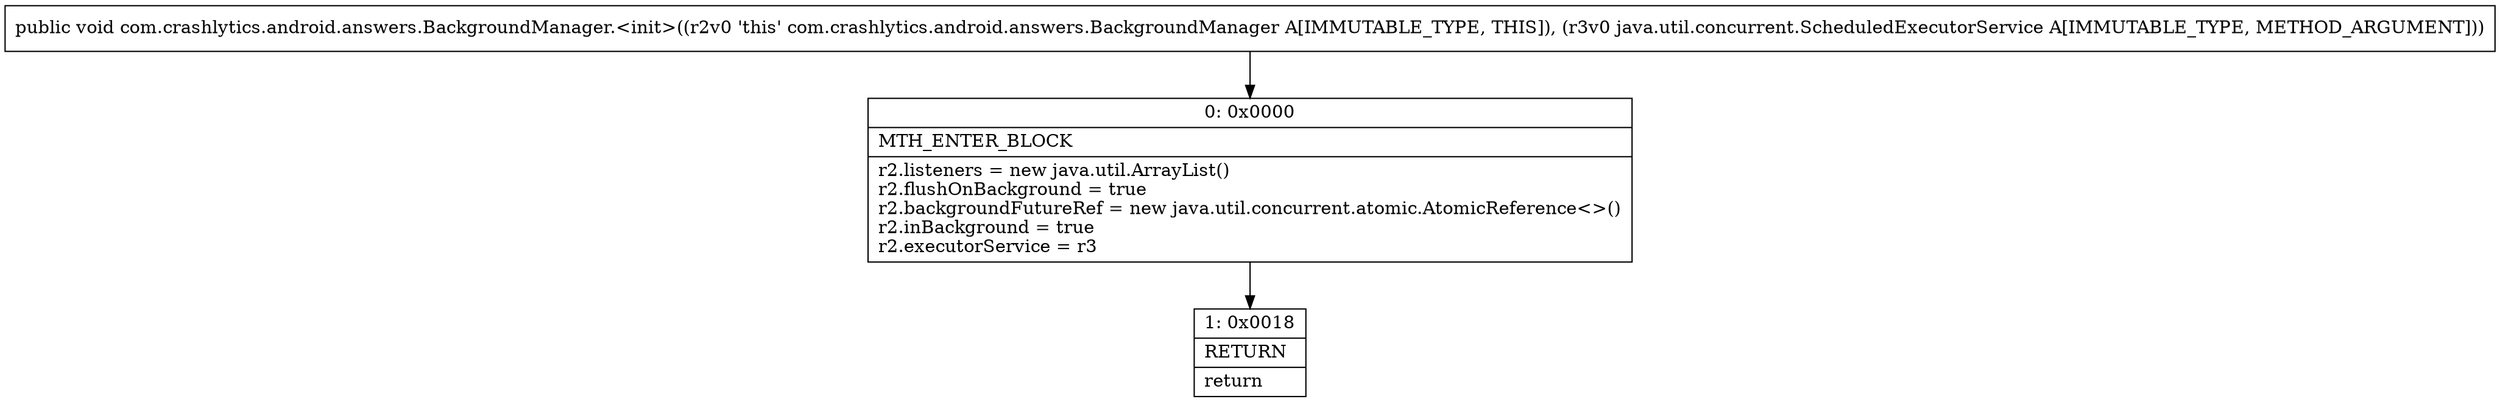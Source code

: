 digraph "CFG forcom.crashlytics.android.answers.BackgroundManager.\<init\>(Ljava\/util\/concurrent\/ScheduledExecutorService;)V" {
Node_0 [shape=record,label="{0\:\ 0x0000|MTH_ENTER_BLOCK\l|r2.listeners = new java.util.ArrayList()\lr2.flushOnBackground = true\lr2.backgroundFutureRef = new java.util.concurrent.atomic.AtomicReference\<\>()\lr2.inBackground = true\lr2.executorService = r3\l}"];
Node_1 [shape=record,label="{1\:\ 0x0018|RETURN\l|return\l}"];
MethodNode[shape=record,label="{public void com.crashlytics.android.answers.BackgroundManager.\<init\>((r2v0 'this' com.crashlytics.android.answers.BackgroundManager A[IMMUTABLE_TYPE, THIS]), (r3v0 java.util.concurrent.ScheduledExecutorService A[IMMUTABLE_TYPE, METHOD_ARGUMENT])) }"];
MethodNode -> Node_0;
Node_0 -> Node_1;
}

